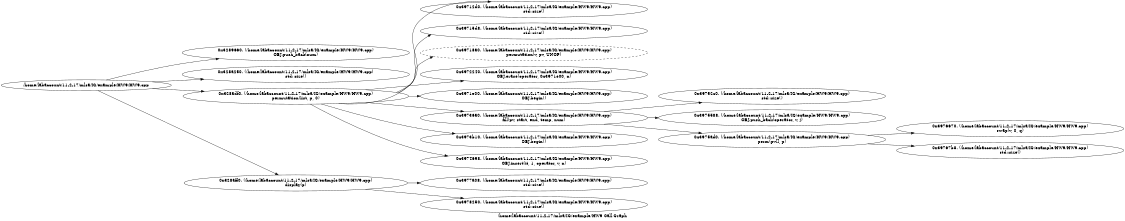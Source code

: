 digraph "/home/labaccount/11-2-17/mlsa/IG/example/HW9 Call Graph" {
	graph [dpi=300
		rankdir=LR
		size="7.5, 10"
		label="/home/labaccount/11-2-17/mlsa/IG/example/HW9 Call Graph"
	];

	Node0x707749082 [shape=oval, label="/home/labaccount/11-2-17/mlsa/IG/example/HW9/HW9.cpp"];
	Node0x734104263 [shape=oval, label="0x3289660. (/home/labaccount/11-2-17/mlsa/IG/example/HW9/HW9.cpp)\nOBJ.push_back(num)"];
	Node0x707749082 -> Node0x734104263;
	Node0x211902101 [shape=oval, label="0x328a250. (/home/labaccount/11-2-17/mlsa/IG/example/HW9/HW9.cpp)\nstd::size()"];
	Node0x707749082 -> Node0x211902101;
	Node0x180119151 [shape=oval, label="0x328adf0. (/home/labaccount/11-2-17/mlsa/IG/example/HW9/HW9.cpp)\npermutation(list, p, 0)"];
	Node0x707749082 -> Node0x180119151;
	Node0x881509698 [shape=oval, label="0x328aff0. (/home/labaccount/11-2-17/mlsa/IG/example/HW9/HW9.cpp)\ndisplay(p)"];
	Node0x707749082 -> Node0x881509698;
	Node0x776366996 [shape=oval, label="0x39712d0. (/home/labaccount/11-2-17/mlsa/IG/example/HW9/HW9.cpp)\nstd::size()"];
	Node0x180119151 -> Node0x776366996;
	Node0x424436314 [shape=oval, label="0x39715d8. (/home/labaccount/11-2-17/mlsa/IG/example/HW9/HW9.cpp)\nstd::size()"];
	Node0x180119151 -> Node0x424436314;
	Node0x729708971 [shape=oval, style=dashed, label="0x39718a0. (/home/labaccount/11-2-17/mlsa/IG/example/HW9/HW9.cpp)\npermutation(v, pv, UNOP)"];
	Node0x180119151 -> Node0x729708971;
	Node0x255462420 [shape=oval, label="0x3972240. (/home/labaccount/11-2-17/mlsa/IG/example/HW9/HW9.cpp)\nOBJ.erase(operator, 0x3971e00, n)"];
	Node0x180119151 -> Node0x255462420;
	Node0x540972204 [shape=oval, label="0x3971e00. (/home/labaccount/11-2-17/mlsa/IG/example/HW9/HW9.cpp)\nOBJ.begin()"];
	Node0x180119151 -> Node0x540972204;
	Node0x815711563 [shape=oval, label="0x39736a0. (/home/labaccount/11-2-17/mlsa/IG/example/HW9/HW9.cpp)\nfill(pv, start, end, temp, num)"];
	Node0x180119151 -> Node0x815711563;
	Node0x967580259 [shape=oval, label="0x3973b10. (/home/labaccount/11-2-17/mlsa/IG/example/HW9/HW9.cpp)\nOBJ.begin()"];
	Node0x180119151 -> Node0x967580259;
	Node0x867551347 [shape=oval, label="0x3974698. (/home/labaccount/11-2-17/mlsa/IG/example/HW9/HW9.cpp)\nOBJ.insert(it, 1, operator, v, n)"];
	Node0x180119151 -> Node0x867551347;
	Node0x581952262 [shape=oval, label="0x3977a08. (/home/labaccount/11-2-17/mlsa/IG/example/HW9/HW9.cpp)\nstd::size()"];
	Node0x881509698 -> Node0x581952262;
	Node0x589071809 [shape=oval, label="0x3978250. (/home/labaccount/11-2-17/mlsa/IG/example/HW9/HW9.cpp)\nstd::size()"];
	Node0x881509698 -> Node0x589071809;
	Node0x396798055 [shape=oval, label="0x39752c0. (/home/labaccount/11-2-17/mlsa/IG/example/HW9/HW9.cpp)\nstd::size()"];
	Node0x815711563 -> Node0x396798055;
	Node0x484202335 [shape=oval, label="0x3975588. (/home/labaccount/11-2-17/mlsa/IG/example/HW9/HW9.cpp)\nOBJ.push_back(operator, v, j)"];
	Node0x815711563 -> Node0x484202335;
	Node0x835457208 [shape=oval, label="0x3975ad0. (/home/labaccount/11-2-17/mlsa/IG/example/HW9/HW9.cpp)\nperm(pv[], p)"];
	Node0x815711563 -> Node0x835457208;
	Node0x929972594 [shape=oval, label="0x3976670. (/home/labaccount/11-2-17/mlsa/IG/example/HW9/HW9.cpp)\nswap(v, 0, q)"];
	Node0x835457208 -> Node0x929972594;
	Node0x225547804 [shape=oval, label="0x39767b8. (/home/labaccount/11-2-17/mlsa/IG/example/HW9/HW9.cpp)\nstd::size()"];
	Node0x835457208 -> Node0x225547804;
}